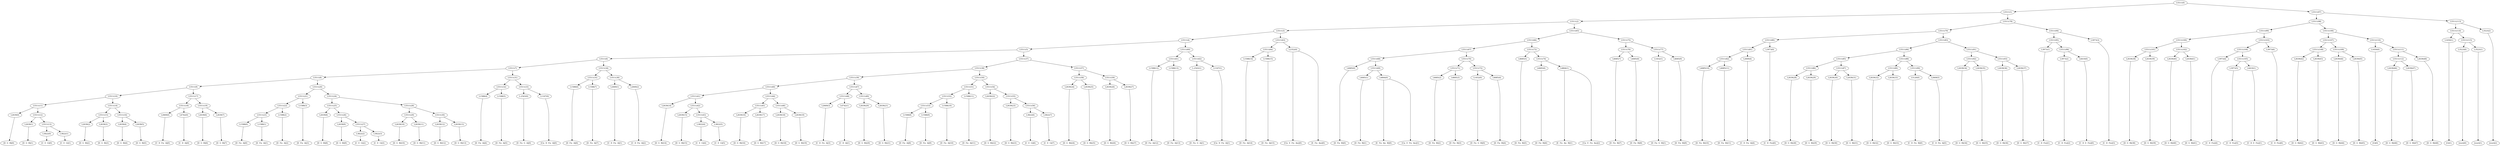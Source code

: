 digraph sample{
"L2639(0)"->"[D  G  B](0)"
"L2639(1)"->"[D  G  B](1)"
"L3822(0)"->"[C  E  G](0)"
"L3822(1)"->"[C  E  G](1)"
"L5511(13)"->"L3822(0)"
"L5511(13)"->"L3822(1)"
"L5511(12)"->"L2639(1)"
"L5511(12)"->"L5511(13)"
"L5511(11)"->"L2639(0)"
"L5511(11)"->"L5511(12)"
"L2639(2)"->"[D  G  B](2)"
"L2639(3)"->"[D  G  B](3)"
"L5511(15)"->"L2639(2)"
"L5511(15)"->"L2639(3)"
"L2639(4)"->"[D  G  B](4)"
"L2639(5)"->"[D  G  B](5)"
"L5511(16)"->"L2639(4)"
"L5511(16)"->"L2639(5)"
"L5511(14)"->"L5511(15)"
"L5511(14)"->"L5511(16)"
"L5511(10)"->"L5511(11)"
"L5511(10)"->"L5511(14)"
"L2669(0)"->"[C  D  Fis  A](0)"
"L4742(0)"->"[C  D  A](0)"
"L5511(18)"->"L2669(0)"
"L5511(18)"->"L4742(0)"
"L2639(6)"->"[D  G  B](6)"
"L2639(7)"->"[D  G  B](7)"
"L5511(19)"->"L2639(6)"
"L5511(19)"->"L2639(7)"
"L5511(17)"->"L5511(18)"
"L5511(17)"->"L5511(19)"
"L5511(9)"->"L5511(10)"
"L5511(9)"->"L5511(17)"
"L1588(0)"->"[D  Fis  A](0)"
"L1588(1)"->"[D  Fis  A](1)"
"L5511(23)"->"L1588(0)"
"L5511(23)"->"L1588(1)"
"L1588(2)"->"[D  Fis  A](2)"
"L5511(22)"->"L5511(23)"
"L5511(22)"->"L1588(2)"
"L1588(3)"->"[D  Fis  A](3)"
"L5511(21)"->"L5511(22)"
"L5511(21)"->"L1588(3)"
"L2639(8)"->"[D  G  B](8)"
"L2639(9)"->"[D  G  B](9)"
"L3822(2)"->"[C  E  G](2)"
"L3822(3)"->"[C  E  G](3)"
"L5511(27)"->"L3822(2)"
"L5511(27)"->"L3822(3)"
"L5511(26)"->"L2639(9)"
"L5511(26)"->"L5511(27)"
"L5511(25)"->"L2639(8)"
"L5511(25)"->"L5511(26)"
"L2639(10)"->"[D  G  B](10)"
"L2639(11)"->"[D  G  B](11)"
"L5511(29)"->"L2639(10)"
"L5511(29)"->"L2639(11)"
"L2639(12)"->"[D  G  B](12)"
"L2639(13)"->"[D  G  B](13)"
"L5511(30)"->"L2639(12)"
"L5511(30)"->"L2639(13)"
"L5511(28)"->"L5511(29)"
"L5511(28)"->"L5511(30)"
"L5511(24)"->"L5511(25)"
"L5511(24)"->"L5511(28)"
"L5511(20)"->"L5511(21)"
"L5511(20)"->"L5511(24)"
"L5511(8)"->"L5511(9)"
"L5511(8)"->"L5511(20)"
"L1588(4)"->"[D  Fis  A](4)"
"L1588(5)"->"[D  Fis  A](5)"
"L5511(32)"->"L1588(4)"
"L5511(32)"->"L1588(5)"
"L-2543(0)"->"[D  Fis  G  A](0)"
"L1167(0)"->"[Cis  D  Fis  A](0)"
"L5511(33)"->"L-2543(0)"
"L5511(33)"->"L1167(0)"
"L5511(31)"->"L5511(32)"
"L5511(31)"->"L5511(33)"
"L5511(7)"->"L5511(8)"
"L5511(7)"->"L5511(31)"
"L1588(6)"->"[D  Fis  A](6)"
"L1588(7)"->"[D  Fis  A](7)"
"L5511(35)"->"L1588(6)"
"L5511(35)"->"L1588(7)"
"L2669(1)"->"[C  D  Fis  A](1)"
"L2669(2)"->"[C  D  Fis  A](2)"
"L5511(36)"->"L2669(1)"
"L5511(36)"->"L2669(2)"
"L5511(34)"->"L5511(35)"
"L5511(34)"->"L5511(36)"
"L5511(6)"->"L5511(7)"
"L5511(6)"->"L5511(34)"
"L2639(14)"->"[D  G  B](14)"
"L2639(15)"->"[D  G  B](15)"
"L3822(4)"->"[C  E  G](4)"
"L3822(5)"->"[C  E  G](5)"
"L5511(43)"->"L3822(4)"
"L5511(43)"->"L3822(5)"
"L5511(42)"->"L2639(15)"
"L5511(42)"->"L5511(43)"
"L5511(41)"->"L2639(14)"
"L5511(41)"->"L5511(42)"
"L2639(16)"->"[D  G  B](16)"
"L2639(17)"->"[D  G  B](17)"
"L5511(45)"->"L2639(16)"
"L5511(45)"->"L2639(17)"
"L2639(18)"->"[D  G  B](18)"
"L2639(19)"->"[D  G  B](19)"
"L5511(46)"->"L2639(18)"
"L5511(46)"->"L2639(19)"
"L5511(44)"->"L5511(45)"
"L5511(44)"->"L5511(46)"
"L5511(40)"->"L5511(41)"
"L5511(40)"->"L5511(44)"
"L2669(3)"->"[C  D  Fis  A](3)"
"L4742(1)"->"[C  D  A](1)"
"L5511(48)"->"L2669(3)"
"L5511(48)"->"L4742(1)"
"L2639(20)"->"[D  G  B](20)"
"L2639(21)"->"[D  G  B](21)"
"L5511(49)"->"L2639(20)"
"L5511(49)"->"L2639(21)"
"L5511(47)"->"L5511(48)"
"L5511(47)"->"L5511(49)"
"L5511(39)"->"L5511(40)"
"L5511(39)"->"L5511(47)"
"L1588(8)"->"[D  Fis  A](8)"
"L1588(9)"->"[D  Fis  A](9)"
"L5511(53)"->"L1588(8)"
"L5511(53)"->"L1588(9)"
"L1588(10)"->"[D  Fis  A](10)"
"L5511(52)"->"L5511(53)"
"L5511(52)"->"L1588(10)"
"L1588(11)"->"[D  Fis  A](11)"
"L5511(51)"->"L5511(52)"
"L5511(51)"->"L1588(11)"
"L2639(22)"->"[D  G  B](22)"
"L2639(23)"->"[D  G  B](23)"
"L3822(6)"->"[C  E  G](6)"
"L3822(7)"->"[C  E  G](7)"
"L5511(56)"->"L3822(6)"
"L5511(56)"->"L3822(7)"
"L5511(55)"->"L2639(23)"
"L5511(55)"->"L5511(56)"
"L5511(54)"->"L2639(22)"
"L5511(54)"->"L5511(55)"
"L5511(50)"->"L5511(51)"
"L5511(50)"->"L5511(54)"
"L5511(38)"->"L5511(39)"
"L5511(38)"->"L5511(50)"
"L2639(24)"->"[D  G  B](24)"
"L2639(25)"->"[D  G  B](25)"
"L5511(58)"->"L2639(24)"
"L5511(58)"->"L2639(25)"
"L2639(26)"->"[D  G  B](26)"
"L2639(27)"->"[D  G  B](27)"
"L5511(59)"->"L2639(26)"
"L5511(59)"->"L2639(27)"
"L5511(57)"->"L5511(58)"
"L5511(57)"->"L5511(59)"
"L5511(37)"->"L5511(38)"
"L5511(37)"->"L5511(57)"
"L5511(5)"->"L5511(6)"
"L5511(5)"->"L5511(37)"
"L1588(12)"->"[D  Fis  A](12)"
"L1588(13)"->"[D  Fis  A](13)"
"L5511(61)"->"L1588(12)"
"L5511(61)"->"L1588(13)"
"L-2543(1)"->"[D  Fis  G  A](1)"
"L1167(1)"->"[Cis  D  Fis  A](1)"
"L5511(62)"->"L-2543(1)"
"L5511(62)"->"L1167(1)"
"L5511(60)"->"L5511(61)"
"L5511(60)"->"L5511(62)"
"L5511(4)"->"L5511(5)"
"L5511(4)"->"L5511(60)"
"L1588(14)"->"[D  Fis  A](14)"
"L1588(15)"->"[D  Fis  A](15)"
"L5511(64)"->"L1588(14)"
"L5511(64)"->"L1588(15)"
"L2352(0)"->"[Cis  E  Fis  Ais](0)"
"L2352(0)"->"[E  Fis  Ais](0)"
"L5511(63)"->"L5511(64)"
"L5511(63)"->"L2352(0)"
"L5511(3)"->"L5511(4)"
"L5511(3)"->"L5511(63)"
"L4685(0)"->"[D  Fis  B](0)"
"L4685(1)"->"[D  Fis  B](1)"
"L4864(0)"->"[E  Fis  Ais  B](0)"
"L4864(0)"->"[Cis  E  Fis  Ais](1)"
"L5511(69)"->"L4685(1)"
"L5511(69)"->"L4864(0)"
"L5511(68)"->"L4685(0)"
"L5511(68)"->"L5511(69)"
"L4685(2)"->"[D  Fis  B](2)"
"L4685(3)"->"[D  Fis  B](3)"
"L5511(71)"->"L4685(2)"
"L5511(71)"->"L4685(3)"
"L1452(0)"->"[D  Fis  G  B](0)"
"L4685(4)"->"[D  Fis  B](4)"
"L5511(72)"->"L1452(0)"
"L5511(72)"->"L4685(4)"
"L5511(70)"->"L5511(71)"
"L5511(70)"->"L5511(72)"
"L5511(67)"->"L5511(68)"
"L5511(67)"->"L5511(70)"
"L4685(5)"->"[D  Fis  B](5)"
"L4685(6)"->"[D  Fis  B](6)"
"L4864(1)"->"[E  Fis  Ais  B](1)"
"L4864(1)"->"[Cis  E  Fis  Ais](2)"
"L5511(74)"->"L4685(6)"
"L5511(74)"->"L4864(1)"
"L5511(73)"->"L4685(5)"
"L5511(73)"->"L5511(74)"
"L5511(66)"->"L5511(67)"
"L5511(66)"->"L5511(73)"
"L4685(7)"->"[D  Fis  B](7)"
"L4685(8)"->"[D  Fis  B](8)"
"L5511(76)"->"L4685(7)"
"L5511(76)"->"L4685(8)"
"L1452(1)"->"[D  Fis  G  B](1)"
"L4685(9)"->"[D  Fis  B](9)"
"L5511(77)"->"L1452(1)"
"L5511(77)"->"L4685(9)"
"L5511(75)"->"L5511(76)"
"L5511(75)"->"L5511(77)"
"L5511(65)"->"L5511(66)"
"L5511(65)"->"L5511(75)"
"L5511(2)"->"L5511(3)"
"L5511(2)"->"L5511(65)"
"L4685(10)"->"[D  Fis  B](10)"
"L4685(11)"->"[D  Fis  B](11)"
"L5511(82)"->"L4685(10)"
"L5511(82)"->"L4685(11)"
"L2669(4)"->"[C  D  Fis  A](4)"
"L5511(81)"->"L5511(82)"
"L5511(81)"->"L2669(4)"
"L3973(0)"->"[C  D  Fis](0)"
"L5511(80)"->"L5511(81)"
"L5511(80)"->"L3973(0)"
"L2639(28)"->"[D  G  B](28)"
"L2639(29)"->"[D  G  B](29)"
"L5511(86)"->"L2639(28)"
"L5511(86)"->"L2639(29)"
"L2639(30)"->"[D  G  B](30)"
"L2639(31)"->"[D  G  B](31)"
"L5511(87)"->"L2639(30)"
"L5511(87)"->"L2639(31)"
"L5511(85)"->"L5511(86)"
"L5511(85)"->"L5511(87)"
"L2639(32)"->"[D  G  B](32)"
"L2639(33)"->"[D  G  B](33)"
"L5511(89)"->"L2639(32)"
"L5511(89)"->"L2639(33)"
"L5120(0)"->"[C  D  Fis  B](0)"
"L2669(5)"->"[C  D  Fis  A](5)"
"L5511(90)"->"L5120(0)"
"L5511(90)"->"L2669(5)"
"L5511(88)"->"L5511(89)"
"L5511(88)"->"L5511(90)"
"L5511(84)"->"L5511(85)"
"L5511(84)"->"L5511(88)"
"L2639(34)"->"[D  G  B](34)"
"L2639(35)"->"[D  G  B](35)"
"L5511(92)"->"L2639(34)"
"L5511(92)"->"L2639(35)"
"L2639(36)"->"[D  G  B](36)"
"L2639(37)"->"[D  G  B](37)"
"L5511(93)"->"L2639(36)"
"L5511(93)"->"L2639(37)"
"L5511(91)"->"L5511(92)"
"L5511(91)"->"L5511(93)"
"L5511(83)"->"L5511(84)"
"L5511(83)"->"L5511(91)"
"L5511(79)"->"L5511(80)"
"L5511(79)"->"L5511(83)"
"L3973(1)"->"[C  D  Fis](1)"
"L3973(2)"->"[C  D  Fis](2)"
"L4410(0)"->"[C  D  E  Fis](0)"
"L5511(96)"->"L3973(2)"
"L5511(96)"->"L4410(0)"
"L5511(95)"->"L3973(1)"
"L5511(95)"->"L5511(96)"
"L3973(3)"->"[C  D  Fis](3)"
"L5511(94)"->"L5511(95)"
"L5511(94)"->"L3973(3)"
"L5511(78)"->"L5511(79)"
"L5511(78)"->"L5511(94)"
"L5511(1)"->"L5511(2)"
"L5511(1)"->"L5511(78)"
"L2639(38)"->"[D  G  B](38)"
"L2639(39)"->"[D  G  B](39)"
"L5511(101)"->"L2639(38)"
"L5511(101)"->"L2639(39)"
"L2639(40)"->"[D  G  B](40)"
"L2639(41)"->"[D  G  B](41)"
"L5511(102)"->"L2639(40)"
"L5511(102)"->"L2639(41)"
"L5511(100)"->"L5511(101)"
"L5511(100)"->"L5511(102)"
"L3973(4)"->"[C  D  Fis](4)"
"L3973(5)"->"[C  D  Fis](5)"
"L4410(1)"->"[C  D  E  Fis](1)"
"L5511(105)"->"L3973(5)"
"L5511(105)"->"L4410(1)"
"L5511(104)"->"L3973(4)"
"L5511(104)"->"L5511(105)"
"L3973(6)"->"[C  D  Fis](6)"
"L5511(103)"->"L5511(104)"
"L5511(103)"->"L3973(6)"
"L5511(99)"->"L5511(100)"
"L5511(99)"->"L5511(103)"
"L2639(42)"->"[D  G  B](42)"
"L2639(43)"->"[D  G  B](43)"
"L5511(108)"->"L2639(42)"
"L5511(108)"->"L2639(43)"
"L2639(44)"->"[D  G  B](44)"
"L2639(45)"->"[D  G  B](45)"
"L5511(109)"->"L2639(44)"
"L5511(109)"->"L2639(45)"
"L5511(107)"->"L5511(108)"
"L5511(107)"->"L5511(109)"
"L1650(0)"->"[G](0)"
"L2639(46)"->"[D  G  B](46)"
"L2639(47)"->"[D  G  B](47)"
"L5511(112)"->"L2639(46)"
"L5511(112)"->"L2639(47)"
"L2639(48)"->"[D  G  B](48)"
"L5511(111)"->"L5511(112)"
"L5511(111)"->"L2639(48)"
"L5511(110)"->"L1650(0)"
"L5511(110)"->"L5511(111)"
"L5511(106)"->"L5511(107)"
"L5511(106)"->"L5511(110)"
"L5511(98)"->"L5511(99)"
"L5511(98)"->"L5511(106)"
"L1650(1)"->"[G](1)"
"L3523(0)"->"[rest](0)"
"L3523(1)"->"[rest](1)"
"L5511(115)"->"L3523(0)"
"L5511(115)"->"L3523(1)"
"L5511(114)"->"L1650(1)"
"L5511(114)"->"L5511(115)"
"L3523(2)"->"[rest](2)"
"L5511(113)"->"L5511(114)"
"L5511(113)"->"L3523(2)"
"L5511(97)"->"L5511(98)"
"L5511(97)"->"L5511(113)"
"L5511(0)"->"L5511(1)"
"L5511(0)"->"L5511(97)"
{rank = min; "L5511(0)"}
{rank = same; "L5511(1)"; "L5511(97)";}
{rank = same; "L5511(2)"; "L5511(78)"; "L5511(98)"; "L5511(113)";}
{rank = same; "L5511(3)"; "L5511(65)"; "L5511(79)"; "L5511(94)"; "L5511(99)"; "L5511(106)"; "L5511(114)"; "L3523(2)";}
{rank = same; "L5511(4)"; "L5511(63)"; "L5511(66)"; "L5511(75)"; "L5511(80)"; "L5511(83)"; "L5511(95)"; "L3973(3)"; "L5511(100)"; "L5511(103)"; "L5511(107)"; "L5511(110)"; "L1650(1)"; "L5511(115)";}
{rank = same; "L5511(5)"; "L5511(60)"; "L5511(64)"; "L2352(0)"; "L5511(67)"; "L5511(73)"; "L5511(76)"; "L5511(77)"; "L5511(81)"; "L3973(0)"; "L5511(84)"; "L5511(91)"; "L3973(1)"; "L5511(96)"; "L5511(101)"; "L5511(102)"; "L5511(104)"; "L3973(6)"; "L5511(108)"; "L5511(109)"; "L1650(0)"; "L5511(111)"; "L3523(0)"; "L3523(1)";}
{rank = same; "L5511(6)"; "L5511(37)"; "L5511(61)"; "L5511(62)"; "L1588(14)"; "L1588(15)"; "L5511(68)"; "L5511(70)"; "L4685(5)"; "L5511(74)"; "L4685(7)"; "L4685(8)"; "L1452(1)"; "L4685(9)"; "L5511(82)"; "L2669(4)"; "L5511(85)"; "L5511(88)"; "L5511(92)"; "L5511(93)"; "L3973(2)"; "L4410(0)"; "L2639(38)"; "L2639(39)"; "L2639(40)"; "L2639(41)"; "L3973(4)"; "L5511(105)"; "L2639(42)"; "L2639(43)"; "L2639(44)"; "L2639(45)"; "L5511(112)"; "L2639(48)";}
{rank = same; "L5511(7)"; "L5511(34)"; "L5511(38)"; "L5511(57)"; "L1588(12)"; "L1588(13)"; "L-2543(1)"; "L1167(1)"; "L4685(0)"; "L5511(69)"; "L5511(71)"; "L5511(72)"; "L4685(6)"; "L4864(1)"; "L4685(10)"; "L4685(11)"; "L5511(86)"; "L5511(87)"; "L5511(89)"; "L5511(90)"; "L2639(34)"; "L2639(35)"; "L2639(36)"; "L2639(37)"; "L3973(5)"; "L4410(1)"; "L2639(46)"; "L2639(47)";}
{rank = same; "L5511(8)"; "L5511(31)"; "L5511(35)"; "L5511(36)"; "L5511(39)"; "L5511(50)"; "L5511(58)"; "L5511(59)"; "L4685(1)"; "L4864(0)"; "L4685(2)"; "L4685(3)"; "L1452(0)"; "L4685(4)"; "L2639(28)"; "L2639(29)"; "L2639(30)"; "L2639(31)"; "L2639(32)"; "L2639(33)"; "L5120(0)"; "L2669(5)";}
{rank = same; "L5511(9)"; "L5511(20)"; "L5511(32)"; "L5511(33)"; "L1588(6)"; "L1588(7)"; "L2669(1)"; "L2669(2)"; "L5511(40)"; "L5511(47)"; "L5511(51)"; "L5511(54)"; "L2639(24)"; "L2639(25)"; "L2639(26)"; "L2639(27)";}
{rank = same; "L5511(10)"; "L5511(17)"; "L5511(21)"; "L5511(24)"; "L1588(4)"; "L1588(5)"; "L-2543(0)"; "L1167(0)"; "L5511(41)"; "L5511(44)"; "L5511(48)"; "L5511(49)"; "L5511(52)"; "L1588(11)"; "L2639(22)"; "L5511(55)";}
{rank = same; "L5511(11)"; "L5511(14)"; "L5511(18)"; "L5511(19)"; "L5511(22)"; "L1588(3)"; "L5511(25)"; "L5511(28)"; "L2639(14)"; "L5511(42)"; "L5511(45)"; "L5511(46)"; "L2669(3)"; "L4742(1)"; "L2639(20)"; "L2639(21)"; "L5511(53)"; "L1588(10)"; "L2639(23)"; "L5511(56)";}
{rank = same; "L2639(0)"; "L5511(12)"; "L5511(15)"; "L5511(16)"; "L2669(0)"; "L4742(0)"; "L2639(6)"; "L2639(7)"; "L5511(23)"; "L1588(2)"; "L2639(8)"; "L5511(26)"; "L5511(29)"; "L5511(30)"; "L2639(15)"; "L5511(43)"; "L2639(16)"; "L2639(17)"; "L2639(18)"; "L2639(19)"; "L1588(8)"; "L1588(9)"; "L3822(6)"; "L3822(7)";}
{rank = same; "L2639(1)"; "L5511(13)"; "L2639(2)"; "L2639(3)"; "L2639(4)"; "L2639(5)"; "L1588(0)"; "L1588(1)"; "L2639(9)"; "L5511(27)"; "L2639(10)"; "L2639(11)"; "L2639(12)"; "L2639(13)"; "L3822(4)"; "L3822(5)";}
{rank = same; "L3822(0)"; "L3822(1)"; "L3822(2)"; "L3822(3)";}
{rank = max; "[C  D  A](0)"; "[C  D  A](1)"; "[C  D  E  Fis](0)"; "[C  D  E  Fis](1)"; "[C  D  Fis  A](0)"; "[C  D  Fis  A](1)"; "[C  D  Fis  A](2)"; "[C  D  Fis  A](3)"; "[C  D  Fis  A](4)"; "[C  D  Fis  A](5)"; "[C  D  Fis  B](0)"; "[C  D  Fis](0)"; "[C  D  Fis](1)"; "[C  D  Fis](2)"; "[C  D  Fis](3)"; "[C  D  Fis](4)"; "[C  D  Fis](5)"; "[C  D  Fis](6)"; "[C  E  G](0)"; "[C  E  G](1)"; "[C  E  G](2)"; "[C  E  G](3)"; "[C  E  G](4)"; "[C  E  G](5)"; "[C  E  G](6)"; "[C  E  G](7)"; "[Cis  D  Fis  A](0)"; "[Cis  D  Fis  A](1)"; "[Cis  E  Fis  Ais](0)"; "[Cis  E  Fis  Ais](1)"; "[Cis  E  Fis  Ais](2)"; "[D  Fis  A](0)"; "[D  Fis  A](1)"; "[D  Fis  A](10)"; "[D  Fis  A](11)"; "[D  Fis  A](12)"; "[D  Fis  A](13)"; "[D  Fis  A](14)"; "[D  Fis  A](15)"; "[D  Fis  A](2)"; "[D  Fis  A](3)"; "[D  Fis  A](4)"; "[D  Fis  A](5)"; "[D  Fis  A](6)"; "[D  Fis  A](7)"; "[D  Fis  A](8)"; "[D  Fis  A](9)"; "[D  Fis  B](0)"; "[D  Fis  B](1)"; "[D  Fis  B](10)"; "[D  Fis  B](11)"; "[D  Fis  B](2)"; "[D  Fis  B](3)"; "[D  Fis  B](4)"; "[D  Fis  B](5)"; "[D  Fis  B](6)"; "[D  Fis  B](7)"; "[D  Fis  B](8)"; "[D  Fis  B](9)"; "[D  Fis  G  A](0)"; "[D  Fis  G  A](1)"; "[D  Fis  G  B](0)"; "[D  Fis  G  B](1)"; "[D  G  B](0)"; "[D  G  B](1)"; "[D  G  B](10)"; "[D  G  B](11)"; "[D  G  B](12)"; "[D  G  B](13)"; "[D  G  B](14)"; "[D  G  B](15)"; "[D  G  B](16)"; "[D  G  B](17)"; "[D  G  B](18)"; "[D  G  B](19)"; "[D  G  B](2)"; "[D  G  B](20)"; "[D  G  B](21)"; "[D  G  B](22)"; "[D  G  B](23)"; "[D  G  B](24)"; "[D  G  B](25)"; "[D  G  B](26)"; "[D  G  B](27)"; "[D  G  B](28)"; "[D  G  B](29)"; "[D  G  B](3)"; "[D  G  B](30)"; "[D  G  B](31)"; "[D  G  B](32)"; "[D  G  B](33)"; "[D  G  B](34)"; "[D  G  B](35)"; "[D  G  B](36)"; "[D  G  B](37)"; "[D  G  B](38)"; "[D  G  B](39)"; "[D  G  B](4)"; "[D  G  B](40)"; "[D  G  B](41)"; "[D  G  B](42)"; "[D  G  B](43)"; "[D  G  B](44)"; "[D  G  B](45)"; "[D  G  B](46)"; "[D  G  B](47)"; "[D  G  B](48)"; "[D  G  B](5)"; "[D  G  B](6)"; "[D  G  B](7)"; "[D  G  B](8)"; "[D  G  B](9)"; "[E  Fis  Ais  B](0)"; "[E  Fis  Ais  B](1)"; "[E  Fis  Ais](0)"; "[G](0)"; "[G](1)"; "[rest](0)"; "[rest](1)"; "[rest](2)";}
}